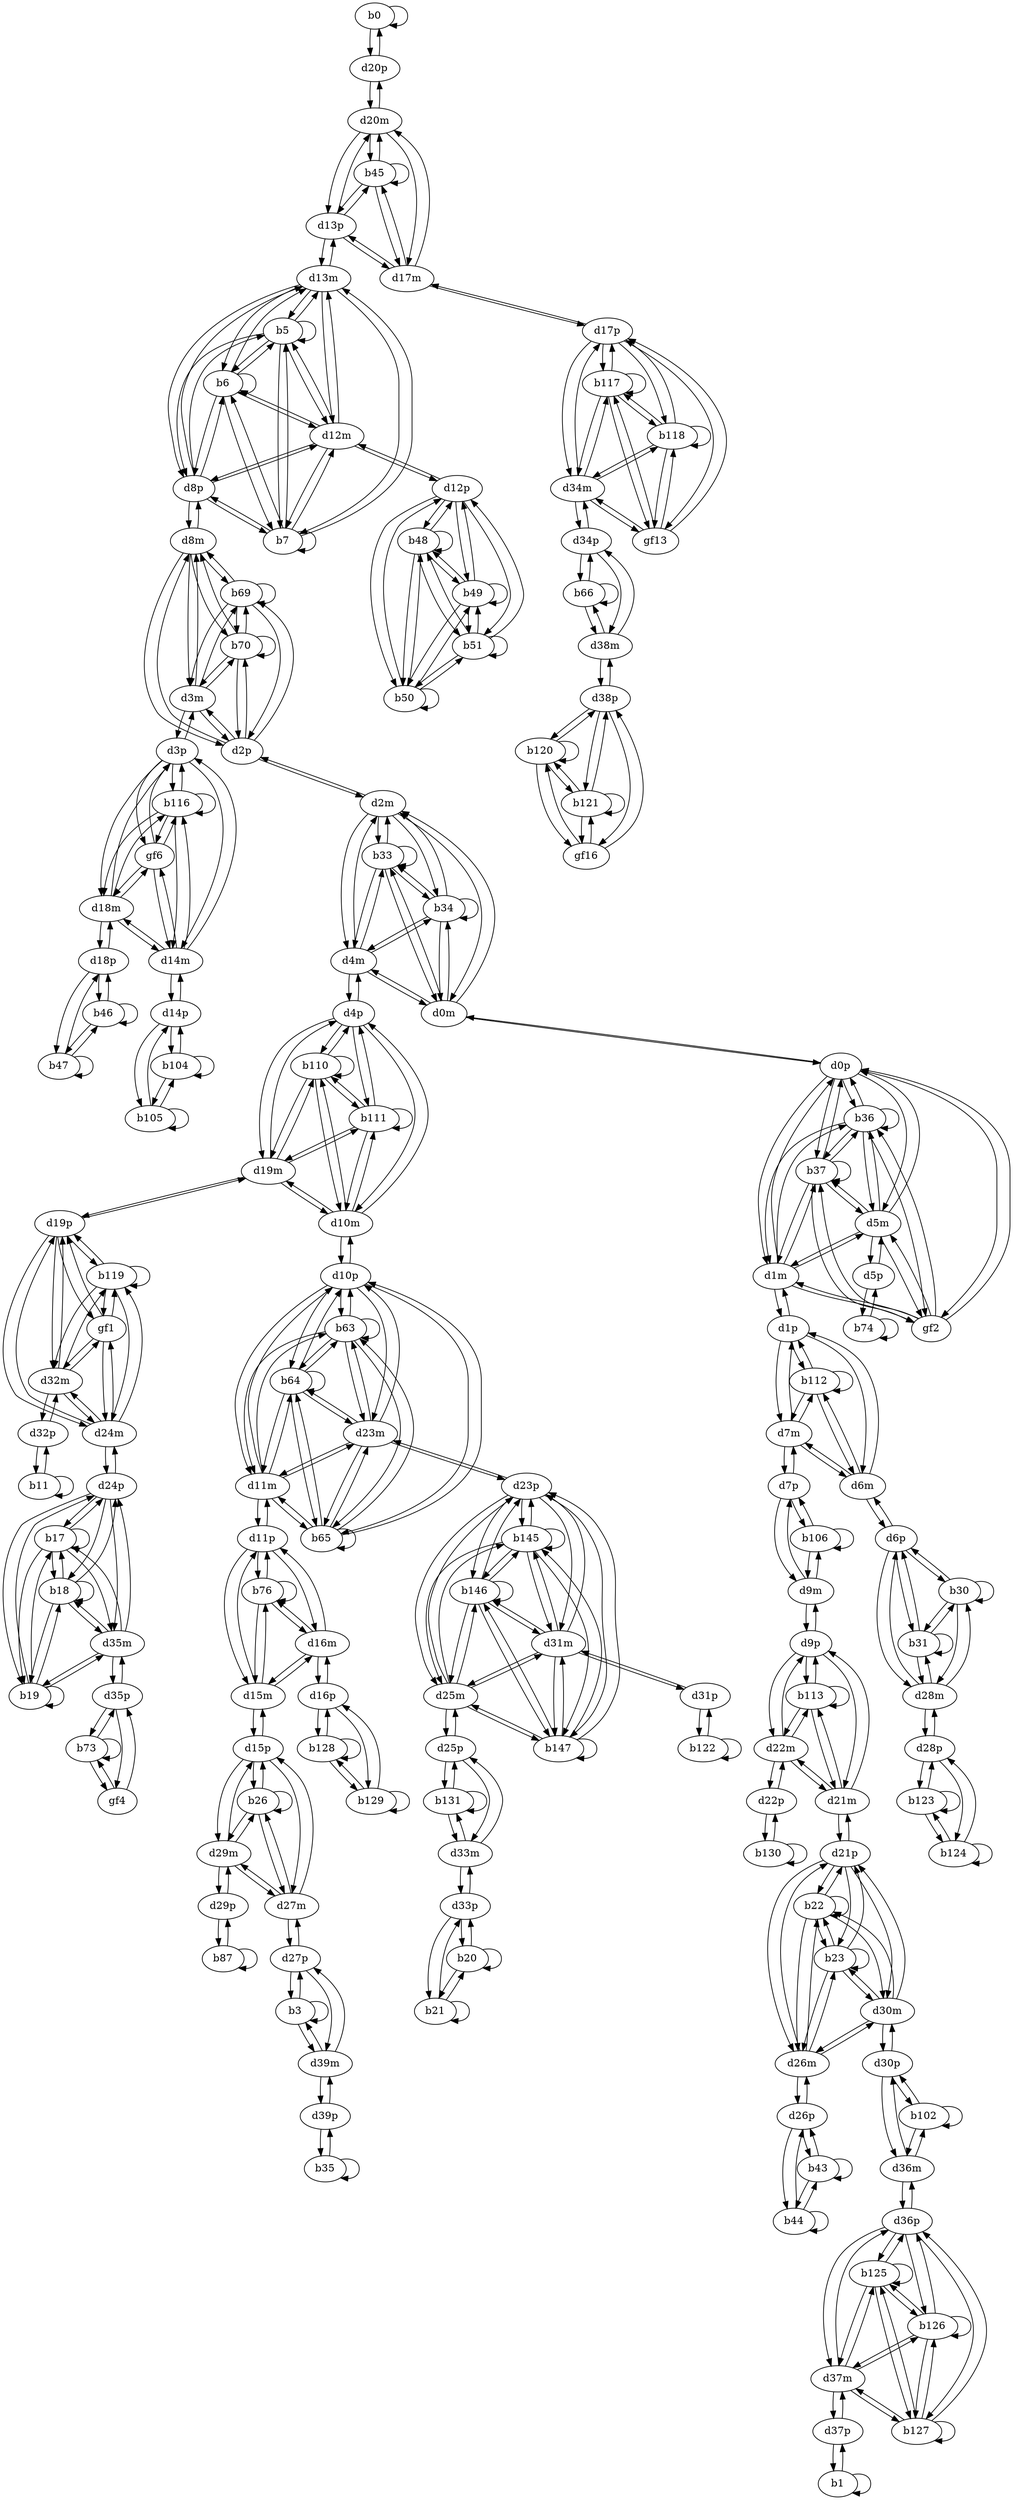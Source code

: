 digraph G {
  b0;
  b1;
  b3;
  b5;
  b6;
  b7;
  b11;
  b17;
  b18;
  b19;
  b20;
  b21;
  b22;
  b23;
  b26;
  b30;
  b31;
  b33;
  b34;
  b35;
  b36;
  b37;
  gf2;
  b43;
  b44;
  b45;
  b46;
  b47;
  b48;
  b49;
  b50;
  b51;
  b63;
  b64;
  b65;
  b66;
  b69;
  b70;
  b73;
  gf4;
  b74;
  b76;
  b87;
  b102;
  b104;
  b105;
  b106;
  b110;
  b111;
  b112;
  b113;
  b116;
  gf6;
  b117;
  b118;
  gf13;
  b119;
  gf1;
  b120;
  b121;
  gf16;
  b122;
  b123;
  b124;
  b125;
  b126;
  b127;
  b128;
  b129;
  b130;
  b131;
  b145;
  b146;
  b147;
  d0m;
  d0p;
  d1m;
  d1p;
  d2m;
  d2p;
  d3m;
  d3p;
  d4m;
  d4p;
  d5m;
  d5p;
  d6m;
  d6p;
  d7m;
  d7p;
  d8m;
  d8p;
  d9m;
  d9p;
  d10m;
  d10p;
  d11m;
  d11p;
  d12m;
  d12p;
  d13m;
  d13p;
  d14m;
  d14p;
  d15m;
  d15p;
  d16m;
  d16p;
  d17m;
  d17p;
  d18m;
  d18p;
  d19m;
  d19p;
  d20m;
  d20p;
  d21m;
  d21p;
  d22m;
  d22p;
  d23m;
  d23p;
  d24m;
  d24p;
  d25m;
  d25p;
  d26m;
  d26p;
  d27m;
  d27p;
  d28m;
  d28p;
  d29m;
  d29p;
  d30m;
  d30p;
  d31m;
  d31p;
  d32m;
  d32p;
  d33m;
  d33p;
  d34m;
  d34p;
  d35m;
  d35p;
  d36m;
  d36p;
  d37m;
  d37p;
  d38m;
  d38p;
  d39m;
  d39p;
  b0 -> b0;
  b1 -> b1;
  b3 -> b3;
  b5 -> b5;
  b5 -> b6;
  b5 -> b7;
  b6 -> b5;
  b6 -> b6;
  b6 -> b7;
  b7 -> b5;
  b7 -> b6;
  b7 -> b7;
  b11 -> b11;
  b17 -> b17;
  b17 -> b18;
  b17 -> b19;
  b18 -> b17;
  b18 -> b18;
  b18 -> b19;
  b19 -> b17;
  b19 -> b18;
  b19 -> b19;
  b20 -> b20;
  b20 -> b21;
  b21 -> b20;
  b21 -> b21;
  b22 -> b22;
  b22 -> b23;
  b23 -> b22;
  b23 -> b23;
  b26 -> b26;
  b30 -> b30;
  b30 -> b31;
  b31 -> b30;
  b31 -> b31;
  b33 -> b33;
  b33 -> b34;
  b34 -> b33;
  b34 -> b34;
  b35 -> b35;
  b36 -> b36;
  b36 -> b37;
  b36 -> gf2;
  b37 -> b36;
  b37 -> b37;
  b37 -> gf2;
  gf2 -> b36;
  gf2 -> b37;
  b43 -> b43;
  b43 -> b44;
  b44 -> b43;
  b44 -> b44;
  b45 -> b45;
  b46 -> b46;
  b46 -> b47;
  b47 -> b46;
  b47 -> b47;
  b48 -> b48;
  b48 -> b49;
  b48 -> b50;
  b48 -> b51;
  b49 -> b48;
  b49 -> b49;
  b49 -> b50;
  b49 -> b51;
  b50 -> b48;
  b50 -> b49;
  b50 -> b50;
  b50 -> b51;
  b51 -> b48;
  b51 -> b49;
  b51 -> b50;
  b51 -> b51;
  b63 -> b63;
  b63 -> b64;
  b63 -> b65;
  b64 -> b63;
  b64 -> b64;
  b64 -> b65;
  b65 -> b63;
  b65 -> b64;
  b65 -> b65;
  b66 -> b66;
  b69 -> b69;
  b69 -> b70;
  b70 -> b69;
  b70 -> b70;
  b73 -> b73;
  b73 -> gf4;
  gf4 -> b73;
  b74 -> b74;
  b76 -> b76;
  b87 -> b87;
  b102 -> b102;
  b104 -> b104;
  b104 -> b105;
  b105 -> b104;
  b105 -> b105;
  b106 -> b106;
  b110 -> b110;
  b110 -> b111;
  b111 -> b110;
  b111 -> b111;
  b112 -> b112;
  b113 -> b113;
  b116 -> b116;
  b116 -> gf6;
  gf6 -> b116;
  b117 -> b117;
  b117 -> b118;
  b117 -> gf13;
  b118 -> b117;
  b118 -> b118;
  b118 -> gf13;
  gf13 -> b117;
  gf13 -> b118;
  b119 -> b119;
  b119 -> gf1;
  gf1 -> b119;
  b120 -> b120;
  b120 -> b121;
  b120 -> gf16;
  b121 -> b120;
  b121 -> b121;
  b121 -> gf16;
  gf16 -> b120;
  gf16 -> b121;
  b122 -> b122;
  b123 -> b123;
  b123 -> b124;
  b124 -> b123;
  b124 -> b124;
  b125 -> b125;
  b125 -> b126;
  b125 -> b127;
  b126 -> b125;
  b126 -> b126;
  b126 -> b127;
  b127 -> b125;
  b127 -> b126;
  b127 -> b127;
  b128 -> b128;
  b128 -> b129;
  b129 -> b128;
  b129 -> b129;
  b130 -> b130;
  b131 -> b131;
  b145 -> b145;
  b145 -> b146;
  b145 -> b147;
  b146 -> b145;
  b146 -> b146;
  b146 -> b147;
  b147 -> b145;
  b147 -> b146;
  b147 -> b147;
  d0m -> d0p;
  d0p -> d0m;
  b33 -> d0m;
  d0m -> b33;
  b34 -> d0m;
  d0m -> b34;
  b36 -> d0p;
  d0p -> b36;
  b37 -> d0p;
  d0p -> b37;
  gf2 -> d0p;
  d0p -> gf2;
  d1m -> d1p;
  d1p -> d1m;
  b36 -> d1m;
  d1m -> b36;
  b37 -> d1m;
  d1m -> b37;
  gf2 -> d1m;
  d1m -> gf2;
  b112 -> d1p;
  d1p -> b112;
  d2m -> d2p;
  d2p -> d2m;
  b33 -> d2m;
  d2m -> b33;
  b34 -> d2m;
  d2m -> b34;
  b69 -> d2p;
  d2p -> b69;
  b70 -> d2p;
  d2p -> b70;
  d3m -> d3p;
  d3p -> d3m;
  b69 -> d3m;
  d3m -> b69;
  b70 -> d3m;
  d3m -> b70;
  b116 -> d3p;
  d3p -> b116;
  gf6 -> d3p;
  d3p -> gf6;
  d4m -> d4p;
  d4p -> d4m;
  b33 -> d4m;
  d4m -> b33;
  b34 -> d4m;
  d4m -> b34;
  b110 -> d4p;
  d4p -> b110;
  b111 -> d4p;
  d4p -> b111;
  d5m -> d5p;
  d5p -> d5m;
  b36 -> d5m;
  d5m -> b36;
  b37 -> d5m;
  d5m -> b37;
  gf2 -> d5m;
  d5m -> gf2;
  b74 -> d5p;
  d5p -> b74;
  d6m -> d6p;
  d6p -> d6m;
  b112 -> d6m;
  d6m -> b112;
  b30 -> d6p;
  d6p -> b30;
  b31 -> d6p;
  d6p -> b31;
  d7m -> d7p;
  d7p -> d7m;
  b112 -> d7m;
  d7m -> b112;
  b106 -> d7p;
  d7p -> b106;
  d8m -> d8p;
  d8p -> d8m;
  b69 -> d8m;
  d8m -> b69;
  b70 -> d8m;
  d8m -> b70;
  b5 -> d8p;
  d8p -> b5;
  b6 -> d8p;
  d8p -> b6;
  b7 -> d8p;
  d8p -> b7;
  d9m -> d9p;
  d9p -> d9m;
  b106 -> d9m;
  d9m -> b106;
  b113 -> d9p;
  d9p -> b113;
  d10m -> d10p;
  d10p -> d10m;
  b110 -> d10m;
  d10m -> b110;
  b111 -> d10m;
  d10m -> b111;
  b63 -> d10p;
  d10p -> b63;
  b64 -> d10p;
  d10p -> b64;
  b65 -> d10p;
  d10p -> b65;
  d11m -> d11p;
  d11p -> d11m;
  b63 -> d11m;
  d11m -> b63;
  b64 -> d11m;
  d11m -> b64;
  b65 -> d11m;
  d11m -> b65;
  b76 -> d11p;
  d11p -> b76;
  d12m -> d12p;
  d12p -> d12m;
  b5 -> d12m;
  d12m -> b5;
  b6 -> d12m;
  d12m -> b6;
  b7 -> d12m;
  d12m -> b7;
  b48 -> d12p;
  d12p -> b48;
  b49 -> d12p;
  d12p -> b49;
  b50 -> d12p;
  d12p -> b50;
  b51 -> d12p;
  d12p -> b51;
  d13m -> d13p;
  d13p -> d13m;
  b5 -> d13m;
  d13m -> b5;
  b6 -> d13m;
  d13m -> b6;
  b7 -> d13m;
  d13m -> b7;
  b45 -> d13p;
  d13p -> b45;
  d14m -> d14p;
  d14p -> d14m;
  b116 -> d14m;
  d14m -> b116;
  gf6 -> d14m;
  d14m -> gf6;
  b104 -> d14p;
  d14p -> b104;
  b105 -> d14p;
  d14p -> b105;
  d15m -> d15p;
  d15p -> d15m;
  b76 -> d15m;
  d15m -> b76;
  b26 -> d15p;
  d15p -> b26;
  d16m -> d16p;
  d16p -> d16m;
  b76 -> d16m;
  d16m -> b76;
  b128 -> d16p;
  d16p -> b128;
  b129 -> d16p;
  d16p -> b129;
  d17m -> d17p;
  d17p -> d17m;
  b45 -> d17m;
  d17m -> b45;
  b117 -> d17p;
  d17p -> b117;
  b118 -> d17p;
  d17p -> b118;
  gf13 -> d17p;
  d17p -> gf13;
  d18m -> d18p;
  d18p -> d18m;
  b116 -> d18m;
  d18m -> b116;
  gf6 -> d18m;
  d18m -> gf6;
  b46 -> d18p;
  d18p -> b46;
  b47 -> d18p;
  d18p -> b47;
  d19m -> d19p;
  d19p -> d19m;
  b110 -> d19m;
  d19m -> b110;
  b111 -> d19m;
  d19m -> b111;
  b119 -> d19p;
  d19p -> b119;
  gf1 -> d19p;
  d19p -> gf1;
  d20m -> d20p;
  d20p -> d20m;
  b45 -> d20m;
  d20m -> b45;
  b0 -> d20p;
  d20p -> b0;
  d21m -> d21p;
  d21p -> d21m;
  b113 -> d21m;
  d21m -> b113;
  b22 -> d21p;
  d21p -> b22;
  b23 -> d21p;
  d21p -> b23;
  d22m -> d22p;
  d22p -> d22m;
  b113 -> d22m;
  d22m -> b113;
  b130 -> d22p;
  d22p -> b130;
  d23m -> d23p;
  d23p -> d23m;
  b63 -> d23m;
  d23m -> b63;
  b64 -> d23m;
  d23m -> b64;
  b65 -> d23m;
  d23m -> b65;
  b145 -> d23p;
  d23p -> b145;
  b146 -> d23p;
  d23p -> b146;
  b147 -> d23p;
  d23p -> b147;
  d24m -> d24p;
  d24p -> d24m;
  b119 -> d24m;
  d24m -> b119;
  gf1 -> d24m;
  d24m -> gf1;
  b17 -> d24p;
  d24p -> b17;
  b18 -> d24p;
  d24p -> b18;
  b19 -> d24p;
  d24p -> b19;
  d25m -> d25p;
  d25p -> d25m;
  b145 -> d25m;
  d25m -> b145;
  b146 -> d25m;
  d25m -> b146;
  b147 -> d25m;
  d25m -> b147;
  b131 -> d25p;
  d25p -> b131;
  d26m -> d26p;
  d26p -> d26m;
  b22 -> d26m;
  d26m -> b22;
  b23 -> d26m;
  d26m -> b23;
  b43 -> d26p;
  d26p -> b43;
  b44 -> d26p;
  d26p -> b44;
  d27m -> d27p;
  d27p -> d27m;
  b26 -> d27m;
  d27m -> b26;
  b3 -> d27p;
  d27p -> b3;
  d28m -> d28p;
  d28p -> d28m;
  b30 -> d28m;
  d28m -> b30;
  b31 -> d28m;
  d28m -> b31;
  b123 -> d28p;
  d28p -> b123;
  b124 -> d28p;
  d28p -> b124;
  d29m -> d29p;
  d29p -> d29m;
  b26 -> d29m;
  d29m -> b26;
  b87 -> d29p;
  d29p -> b87;
  d30m -> d30p;
  d30p -> d30m;
  b22 -> d30m;
  d30m -> b22;
  b23 -> d30m;
  d30m -> b23;
  b102 -> d30p;
  d30p -> b102;
  d31m -> d31p;
  d31p -> d31m;
  b145 -> d31m;
  d31m -> b145;
  b146 -> d31m;
  d31m -> b146;
  b147 -> d31m;
  d31m -> b147;
  b122 -> d31p;
  d31p -> b122;
  d32m -> d32p;
  d32p -> d32m;
  b119 -> d32m;
  d32m -> b119;
  gf1 -> d32m;
  d32m -> gf1;
  b11 -> d32p;
  d32p -> b11;
  d33m -> d33p;
  d33p -> d33m;
  b131 -> d33m;
  d33m -> b131;
  b20 -> d33p;
  d33p -> b20;
  b21 -> d33p;
  d33p -> b21;
  d34m -> d34p;
  d34p -> d34m;
  b117 -> d34m;
  d34m -> b117;
  b118 -> d34m;
  d34m -> b118;
  gf13 -> d34m;
  d34m -> gf13;
  b66 -> d34p;
  d34p -> b66;
  d35m -> d35p;
  d35p -> d35m;
  b17 -> d35m;
  d35m -> b17;
  b18 -> d35m;
  d35m -> b18;
  b19 -> d35m;
  d35m -> b19;
  b73 -> d35p;
  d35p -> b73;
  gf4 -> d35p;
  d35p -> gf4;
  d36m -> d36p;
  d36p -> d36m;
  b102 -> d36m;
  d36m -> b102;
  b125 -> d36p;
  d36p -> b125;
  b126 -> d36p;
  d36p -> b126;
  b127 -> d36p;
  d36p -> b127;
  d37m -> d37p;
  d37p -> d37m;
  b125 -> d37m;
  d37m -> b125;
  b126 -> d37m;
  d37m -> b126;
  b127 -> d37m;
  d37m -> b127;
  b1 -> d37p;
  d37p -> b1;
  d38m -> d38p;
  d38p -> d38m;
  b66 -> d38m;
  d38m -> b66;
  b120 -> d38p;
  d38p -> b120;
  b121 -> d38p;
  d38p -> b121;
  gf16 -> d38p;
  d38p -> gf16;
  d39m -> d39p;
  d39p -> d39m;
  b3 -> d39m;
  d39m -> b3;
  b35 -> d39p;
  d39p -> b35;
  d27p -> d39m;
  d39m -> d27p;
  d8p -> d12m;
  d8p -> d13m;
  d12m -> d8p;
  d12m -> d13m;
  d13m -> d8p;
  d13m -> d12m;
  d24p -> d35m;
  d35m -> d24p;
  d21p -> d26m;
  d21p -> d30m;
  d26m -> d21p;
  d26m -> d30m;
  d30m -> d21p;
  d30m -> d26m;
  d15p -> d27m;
  d15p -> d29m;
  d27m -> d15p;
  d27m -> d29m;
  d29m -> d15p;
  d29m -> d27m;
  d6p -> d28m;
  d28m -> d6p;
  d0m -> d2m;
  d0m -> d4m;
  d2m -> d0m;
  d2m -> d4m;
  d4m -> d0m;
  d4m -> d2m;
  d0p -> d1m;
  d0p -> d5m;
  d1m -> d0p;
  d1m -> d5m;
  d5m -> d0p;
  d5m -> d1m;
  d13p -> d17m;
  d13p -> d20m;
  d17m -> d13p;
  d17m -> d20m;
  d20m -> d13p;
  d20m -> d17m;
  d10p -> d11m;
  d10p -> d23m;
  d11m -> d10p;
  d11m -> d23m;
  d23m -> d10p;
  d23m -> d11m;
  d34p -> d38m;
  d38m -> d34p;
  d2p -> d3m;
  d2p -> d8m;
  d3m -> d2p;
  d3m -> d8m;
  d8m -> d2p;
  d8m -> d3m;
  d11p -> d15m;
  d11p -> d16m;
  d15m -> d11p;
  d15m -> d16m;
  d16m -> d11p;
  d16m -> d15m;
  d30p -> d36m;
  d36m -> d30p;
  d7p -> d9m;
  d9m -> d7p;
  d4p -> d10m;
  d4p -> d19m;
  d10m -> d4p;
  d10m -> d19m;
  d19m -> d4p;
  d19m -> d10m;
  d1p -> d6m;
  d1p -> d7m;
  d6m -> d1p;
  d6m -> d7m;
  d7m -> d1p;
  d7m -> d6m;
  d9p -> d21m;
  d9p -> d22m;
  d21m -> d9p;
  d21m -> d22m;
  d22m -> d9p;
  d22m -> d21m;
  d3p -> d14m;
  d3p -> d18m;
  d14m -> d3p;
  d14m -> d18m;
  d18m -> d3p;
  d18m -> d14m;
  d17p -> d34m;
  d34m -> d17p;
  d19p -> d24m;
  d19p -> d32m;
  d24m -> d19p;
  d24m -> d32m;
  d32m -> d19p;
  d32m -> d24m;
  d36p -> d37m;
  d37m -> d36p;
  d25p -> d33m;
  d33m -> d25p;
  d23p -> d25m;
  d23p -> d31m;
  d25m -> d23p;
  d25m -> d31m;
  d31m -> d23p;
  d31m -> d25m;
}

